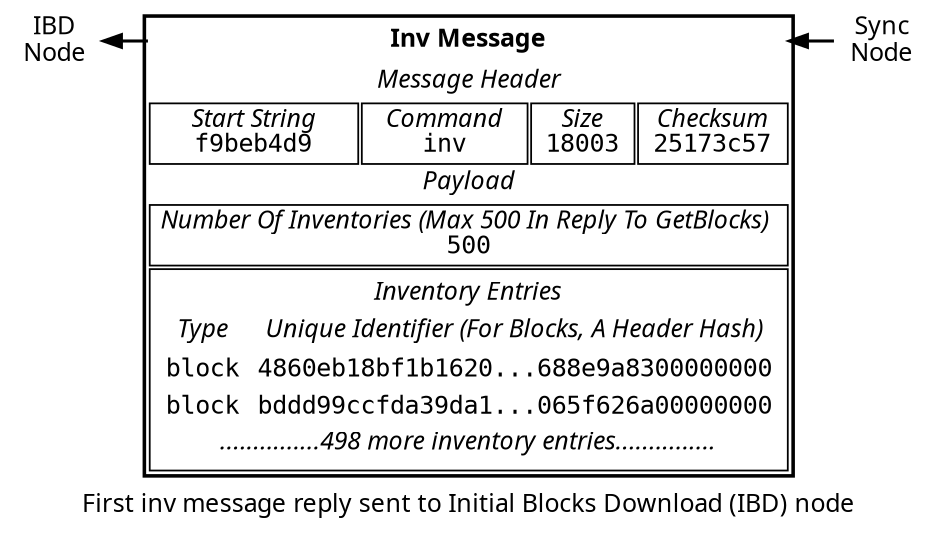 digraph {
// This file is licensed under the MIT License (MIT) available on
// http://opensource.org/licenses/MIT.

size=6.25;
rankdir=LR
splines = "false";
ranksep = 0.2;
nodesep = 0.1;

edge [ penwidth = 1.75, fontname="Sans" ]
node [ penwidth = 1.75, shape = "box", fontname="Sans"]
graph [ penwidth = 1.75, fontname="Sans" ]

ibd -> inv:f1 -> sync [ dir = "back" ];

ibd [ label = "IBD\nNode", shape="none" ];
sync [ label = "Sync\nNode", shape="none" ];

inv [ shape="plaintext", label=<
    <table border="2" cellborder="1">
      <tr>
        <td colspan="4" port="f1" border="0" cellpadding="4"><b>Inv Message</b></td>
      </tr>

      <tr>
        <td colspan="4" border="0"><i>Message Header</i></td>
      </tr>

      <tr>
        <td border="1"><i>Start String</i><br/><font face="courier">f9beb4d9</font></td>
        <td border="1"><i>Command</i><br/><font face="courier">inv</font></td>
        <td border="1"><i>Size</i><br/><font face="courier">18003</font></td>
        <td border="1"><i>Checksum</i><br/><font face="courier">25173c57</font></td>
      </tr>

      <tr>
        <td colspan="4" border="0"><i>Payload</i></td>
      </tr>

      <tr>
        <td colspan="4"><i>Number Of Inventories (Max 500 In Reply To GetBlocks) </i><br /><font face="courier">500</font></td>
      </tr>

      <tr>
        <td colspan="4">
        <table border="0">
          <tr>
            <td colspan="2"><i>Inventory Entries</i></td>
          </tr>
          <tr>
            <td><i>Type</i></td>
            <td><i>Unique Identifier (For Blocks, A Header Hash)</i></td>
          </tr>
          <tr>
            <td><font face="courier">block</font></td>
            <td><font face="courier">4860eb18bf1b1620...688e9a8300000000</font></td>
          </tr>
          <tr>
            <td><font face="courier">block</font></td>
            <td><font face="courier">bddd99ccfda39da1...065f626a00000000</font></td>
          </tr>
          <tr>
            <td colspan="2"><i>...............498 more inventory entries...............</i></td>
          </tr>

        </table>
        </td>
      </tr>
    </table>>];

label = "First inv message reply sent to Initial Blocks Download (IBD) node"
}
